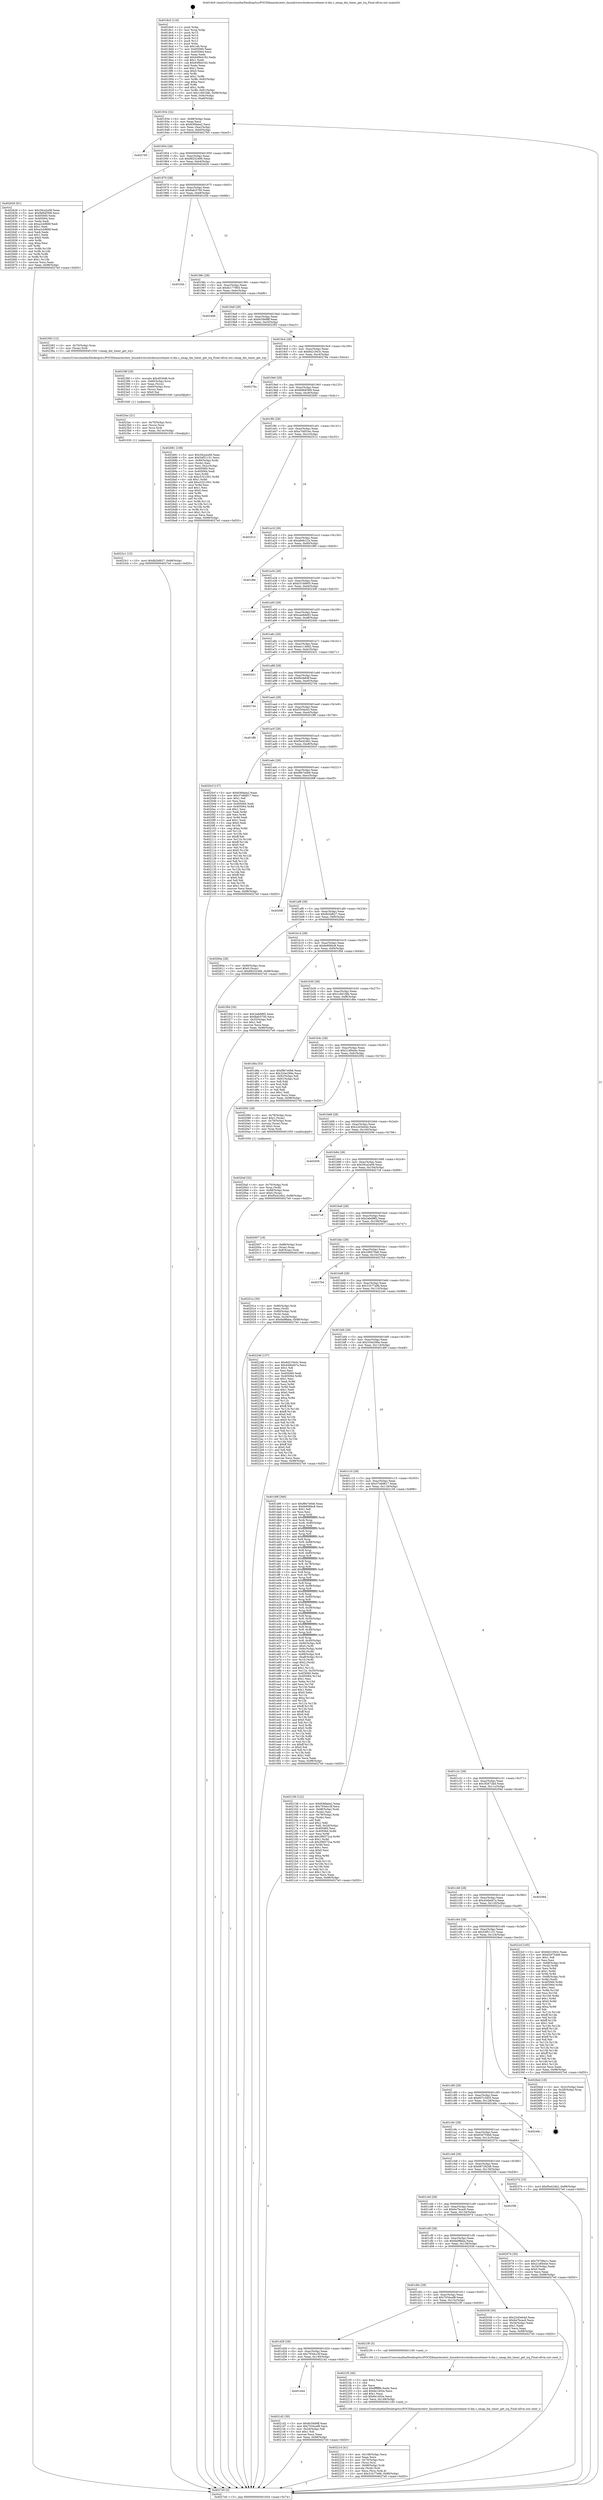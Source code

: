 digraph "0x4018c0" {
  label = "0x4018c0 (/mnt/c/Users/mathe/Desktop/tcc/POCII/binaries/extr_linuxdriversclocksourcetimer-ti-dm.c_omap_dm_timer_get_irq_Final-ollvm.out::main(0))"
  labelloc = "t"
  node[shape=record]

  Entry [label="",width=0.3,height=0.3,shape=circle,fillcolor=black,style=filled]
  "0x401934" [label="{
     0x401934 [32]\l
     | [instrs]\l
     &nbsp;&nbsp;0x401934 \<+6\>: mov -0x98(%rbp),%eax\l
     &nbsp;&nbsp;0x40193a \<+2\>: mov %eax,%ecx\l
     &nbsp;&nbsp;0x40193c \<+6\>: sub $0x836faba2,%ecx\l
     &nbsp;&nbsp;0x401942 \<+6\>: mov %eax,-0xac(%rbp)\l
     &nbsp;&nbsp;0x401948 \<+6\>: mov %ecx,-0xb0(%rbp)\l
     &nbsp;&nbsp;0x40194e \<+6\>: je 0000000000402765 \<main+0xea5\>\l
  }"]
  "0x402765" [label="{
     0x402765\l
  }", style=dashed]
  "0x401954" [label="{
     0x401954 [28]\l
     | [instrs]\l
     &nbsp;&nbsp;0x401954 \<+5\>: jmp 0000000000401959 \<main+0x99\>\l
     &nbsp;&nbsp;0x401959 \<+6\>: mov -0xac(%rbp),%eax\l
     &nbsp;&nbsp;0x40195f \<+5\>: sub $0x88252499,%eax\l
     &nbsp;&nbsp;0x401964 \<+6\>: mov %eax,-0xb4(%rbp)\l
     &nbsp;&nbsp;0x40196a \<+6\>: je 0000000000402626 \<main+0xd66\>\l
  }"]
  Exit [label="",width=0.3,height=0.3,shape=circle,fillcolor=black,style=filled,peripheries=2]
  "0x402626" [label="{
     0x402626 [91]\l
     | [instrs]\l
     &nbsp;&nbsp;0x402626 \<+5\>: mov $0x29ca2a08,%eax\l
     &nbsp;&nbsp;0x40262b \<+5\>: mov $0x8d84f368,%ecx\l
     &nbsp;&nbsp;0x402630 \<+7\>: mov 0x405060,%edx\l
     &nbsp;&nbsp;0x402637 \<+7\>: mov 0x405064,%esi\l
     &nbsp;&nbsp;0x40263e \<+2\>: mov %edx,%edi\l
     &nbsp;&nbsp;0x402640 \<+6\>: sub $0xa2cb866f,%edi\l
     &nbsp;&nbsp;0x402646 \<+3\>: sub $0x1,%edi\l
     &nbsp;&nbsp;0x402649 \<+6\>: add $0xa2cb866f,%edi\l
     &nbsp;&nbsp;0x40264f \<+3\>: imul %edi,%edx\l
     &nbsp;&nbsp;0x402652 \<+3\>: and $0x1,%edx\l
     &nbsp;&nbsp;0x402655 \<+3\>: cmp $0x0,%edx\l
     &nbsp;&nbsp;0x402658 \<+4\>: sete %r8b\l
     &nbsp;&nbsp;0x40265c \<+3\>: cmp $0xa,%esi\l
     &nbsp;&nbsp;0x40265f \<+4\>: setl %r9b\l
     &nbsp;&nbsp;0x402663 \<+3\>: mov %r8b,%r10b\l
     &nbsp;&nbsp;0x402666 \<+3\>: and %r9b,%r10b\l
     &nbsp;&nbsp;0x402669 \<+3\>: xor %r9b,%r8b\l
     &nbsp;&nbsp;0x40266c \<+3\>: or %r8b,%r10b\l
     &nbsp;&nbsp;0x40266f \<+4\>: test $0x1,%r10b\l
     &nbsp;&nbsp;0x402673 \<+3\>: cmovne %ecx,%eax\l
     &nbsp;&nbsp;0x402676 \<+6\>: mov %eax,-0x98(%rbp)\l
     &nbsp;&nbsp;0x40267c \<+5\>: jmp 00000000004027e0 \<main+0xf20\>\l
  }"]
  "0x401970" [label="{
     0x401970 [28]\l
     | [instrs]\l
     &nbsp;&nbsp;0x401970 \<+5\>: jmp 0000000000401975 \<main+0xb5\>\l
     &nbsp;&nbsp;0x401975 \<+6\>: mov -0xac(%rbp),%eax\l
     &nbsp;&nbsp;0x40197b \<+5\>: sub $0x8afc5700,%eax\l
     &nbsp;&nbsp;0x401980 \<+6\>: mov %eax,-0xb8(%rbp)\l
     &nbsp;&nbsp;0x401986 \<+6\>: je 0000000000401f2b \<main+0x66b\>\l
  }"]
  "0x4023c1" [label="{
     0x4023c1 [15]\l
     | [instrs]\l
     &nbsp;&nbsp;0x4023c1 \<+10\>: movl $0xfb2bf627,-0x98(%rbp)\l
     &nbsp;&nbsp;0x4023cb \<+5\>: jmp 00000000004027e0 \<main+0xf20\>\l
  }"]
  "0x401f2b" [label="{
     0x401f2b\l
  }", style=dashed]
  "0x40198c" [label="{
     0x40198c [28]\l
     | [instrs]\l
     &nbsp;&nbsp;0x40198c \<+5\>: jmp 0000000000401991 \<main+0xd1\>\l
     &nbsp;&nbsp;0x401991 \<+6\>: mov -0xac(%rbp),%eax\l
     &nbsp;&nbsp;0x401997 \<+5\>: sub $0x8c177865,%eax\l
     &nbsp;&nbsp;0x40199c \<+6\>: mov %eax,-0xbc(%rbp)\l
     &nbsp;&nbsp;0x4019a2 \<+6\>: je 00000000004024b6 \<main+0xbf6\>\l
  }"]
  "0x4023ac" [label="{
     0x4023ac [21]\l
     | [instrs]\l
     &nbsp;&nbsp;0x4023ac \<+4\>: mov -0x70(%rbp),%rcx\l
     &nbsp;&nbsp;0x4023b0 \<+3\>: mov (%rcx),%rcx\l
     &nbsp;&nbsp;0x4023b3 \<+3\>: mov %rcx,%rdi\l
     &nbsp;&nbsp;0x4023b6 \<+6\>: mov %eax,-0x14c(%rbp)\l
     &nbsp;&nbsp;0x4023bc \<+5\>: call 0000000000401030 \<free@plt\>\l
     | [calls]\l
     &nbsp;&nbsp;0x401030 \{1\} (unknown)\l
  }"]
  "0x4024b6" [label="{
     0x4024b6\l
  }", style=dashed]
  "0x4019a8" [label="{
     0x4019a8 [28]\l
     | [instrs]\l
     &nbsp;&nbsp;0x4019a8 \<+5\>: jmp 00000000004019ad \<main+0xed\>\l
     &nbsp;&nbsp;0x4019ad \<+6\>: mov -0xac(%rbp),%eax\l
     &nbsp;&nbsp;0x4019b3 \<+5\>: sub $0x8c59d9ff,%eax\l
     &nbsp;&nbsp;0x4019b8 \<+6\>: mov %eax,-0xc0(%rbp)\l
     &nbsp;&nbsp;0x4019be \<+6\>: je 0000000000402383 \<main+0xac3\>\l
  }"]
  "0x40238f" [label="{
     0x40238f [29]\l
     | [instrs]\l
     &nbsp;&nbsp;0x40238f \<+10\>: movabs $0x4030d6,%rdi\l
     &nbsp;&nbsp;0x402399 \<+4\>: mov -0x60(%rbp),%rcx\l
     &nbsp;&nbsp;0x40239d \<+2\>: mov %eax,(%rcx)\l
     &nbsp;&nbsp;0x40239f \<+4\>: mov -0x60(%rbp),%rcx\l
     &nbsp;&nbsp;0x4023a3 \<+2\>: mov (%rcx),%esi\l
     &nbsp;&nbsp;0x4023a5 \<+2\>: mov $0x0,%al\l
     &nbsp;&nbsp;0x4023a7 \<+5\>: call 0000000000401040 \<printf@plt\>\l
     | [calls]\l
     &nbsp;&nbsp;0x401040 \{1\} (unknown)\l
  }"]
  "0x402383" [label="{
     0x402383 [12]\l
     | [instrs]\l
     &nbsp;&nbsp;0x402383 \<+4\>: mov -0x70(%rbp),%rax\l
     &nbsp;&nbsp;0x402387 \<+3\>: mov (%rax),%rdi\l
     &nbsp;&nbsp;0x40238a \<+5\>: call 0000000000401550 \<omap_dm_timer_get_irq\>\l
     | [calls]\l
     &nbsp;&nbsp;0x401550 \{1\} (/mnt/c/Users/mathe/Desktop/tcc/POCII/binaries/extr_linuxdriversclocksourcetimer-ti-dm.c_omap_dm_timer_get_irq_Final-ollvm.out::omap_dm_timer_get_irq)\l
  }"]
  "0x4019c4" [label="{
     0x4019c4 [28]\l
     | [instrs]\l
     &nbsp;&nbsp;0x4019c4 \<+5\>: jmp 00000000004019c9 \<main+0x109\>\l
     &nbsp;&nbsp;0x4019c9 \<+6\>: mov -0xac(%rbp),%eax\l
     &nbsp;&nbsp;0x4019cf \<+5\>: sub $0x8d21943c,%eax\l
     &nbsp;&nbsp;0x4019d4 \<+6\>: mov %eax,-0xc4(%rbp)\l
     &nbsp;&nbsp;0x4019da \<+6\>: je 000000000040278a \<main+0xeca\>\l
  }"]
  "0x40221d" [label="{
     0x40221d [41]\l
     | [instrs]\l
     &nbsp;&nbsp;0x40221d \<+6\>: mov -0x148(%rbp),%ecx\l
     &nbsp;&nbsp;0x402223 \<+3\>: imul %eax,%ecx\l
     &nbsp;&nbsp;0x402226 \<+4\>: mov -0x70(%rbp),%rsi\l
     &nbsp;&nbsp;0x40222a \<+3\>: mov (%rsi),%rsi\l
     &nbsp;&nbsp;0x40222d \<+4\>: mov -0x68(%rbp),%rdi\l
     &nbsp;&nbsp;0x402231 \<+3\>: movslq (%rdi),%rdi\l
     &nbsp;&nbsp;0x402234 \<+3\>: mov %ecx,(%rsi,%rdi,4)\l
     &nbsp;&nbsp;0x402237 \<+10\>: movl $0x31b77a9b,-0x98(%rbp)\l
     &nbsp;&nbsp;0x402241 \<+5\>: jmp 00000000004027e0 \<main+0xf20\>\l
  }"]
  "0x40278a" [label="{
     0x40278a\l
  }", style=dashed]
  "0x4019e0" [label="{
     0x4019e0 [28]\l
     | [instrs]\l
     &nbsp;&nbsp;0x4019e0 \<+5\>: jmp 00000000004019e5 \<main+0x125\>\l
     &nbsp;&nbsp;0x4019e5 \<+6\>: mov -0xac(%rbp),%eax\l
     &nbsp;&nbsp;0x4019eb \<+5\>: sub $0x8d84f368,%eax\l
     &nbsp;&nbsp;0x4019f0 \<+6\>: mov %eax,-0xc8(%rbp)\l
     &nbsp;&nbsp;0x4019f6 \<+6\>: je 0000000000402681 \<main+0xdc1\>\l
  }"]
  "0x4021f5" [label="{
     0x4021f5 [40]\l
     | [instrs]\l
     &nbsp;&nbsp;0x4021f5 \<+5\>: mov $0x2,%ecx\l
     &nbsp;&nbsp;0x4021fa \<+1\>: cltd\l
     &nbsp;&nbsp;0x4021fb \<+2\>: idiv %ecx\l
     &nbsp;&nbsp;0x4021fd \<+6\>: imul $0xfffffffe,%edx,%ecx\l
     &nbsp;&nbsp;0x402203 \<+6\>: add $0x6e1402e,%ecx\l
     &nbsp;&nbsp;0x402209 \<+3\>: add $0x1,%ecx\l
     &nbsp;&nbsp;0x40220c \<+6\>: sub $0x6e1402e,%ecx\l
     &nbsp;&nbsp;0x402212 \<+6\>: mov %ecx,-0x148(%rbp)\l
     &nbsp;&nbsp;0x402218 \<+5\>: call 0000000000401160 \<next_i\>\l
     | [calls]\l
     &nbsp;&nbsp;0x401160 \{1\} (/mnt/c/Users/mathe/Desktop/tcc/POCII/binaries/extr_linuxdriversclocksourcetimer-ti-dm.c_omap_dm_timer_get_irq_Final-ollvm.out::next_i)\l
  }"]
  "0x402681" [label="{
     0x402681 [108]\l
     | [instrs]\l
     &nbsp;&nbsp;0x402681 \<+5\>: mov $0x29ca2a08,%eax\l
     &nbsp;&nbsp;0x402686 \<+5\>: mov $0x54f51151,%ecx\l
     &nbsp;&nbsp;0x40268b \<+7\>: mov -0x90(%rbp),%rdx\l
     &nbsp;&nbsp;0x402692 \<+2\>: mov (%rdx),%esi\l
     &nbsp;&nbsp;0x402694 \<+3\>: mov %esi,-0x2c(%rbp)\l
     &nbsp;&nbsp;0x402697 \<+7\>: mov 0x405060,%esi\l
     &nbsp;&nbsp;0x40269e \<+7\>: mov 0x405064,%edi\l
     &nbsp;&nbsp;0x4026a5 \<+3\>: mov %esi,%r8d\l
     &nbsp;&nbsp;0x4026a8 \<+7\>: sub $0xc5321001,%r8d\l
     &nbsp;&nbsp;0x4026af \<+4\>: sub $0x1,%r8d\l
     &nbsp;&nbsp;0x4026b3 \<+7\>: add $0xc5321001,%r8d\l
     &nbsp;&nbsp;0x4026ba \<+4\>: imul %r8d,%esi\l
     &nbsp;&nbsp;0x4026be \<+3\>: and $0x1,%esi\l
     &nbsp;&nbsp;0x4026c1 \<+3\>: cmp $0x0,%esi\l
     &nbsp;&nbsp;0x4026c4 \<+4\>: sete %r9b\l
     &nbsp;&nbsp;0x4026c8 \<+3\>: cmp $0xa,%edi\l
     &nbsp;&nbsp;0x4026cb \<+4\>: setl %r10b\l
     &nbsp;&nbsp;0x4026cf \<+3\>: mov %r9b,%r11b\l
     &nbsp;&nbsp;0x4026d2 \<+3\>: and %r10b,%r11b\l
     &nbsp;&nbsp;0x4026d5 \<+3\>: xor %r10b,%r9b\l
     &nbsp;&nbsp;0x4026d8 \<+3\>: or %r9b,%r11b\l
     &nbsp;&nbsp;0x4026db \<+4\>: test $0x1,%r11b\l
     &nbsp;&nbsp;0x4026df \<+3\>: cmovne %ecx,%eax\l
     &nbsp;&nbsp;0x4026e2 \<+6\>: mov %eax,-0x98(%rbp)\l
     &nbsp;&nbsp;0x4026e8 \<+5\>: jmp 00000000004027e0 \<main+0xf20\>\l
  }"]
  "0x4019fc" [label="{
     0x4019fc [28]\l
     | [instrs]\l
     &nbsp;&nbsp;0x4019fc \<+5\>: jmp 0000000000401a01 \<main+0x141\>\l
     &nbsp;&nbsp;0x401a01 \<+6\>: mov -0xac(%rbp),%eax\l
     &nbsp;&nbsp;0x401a07 \<+5\>: sub $0xa7dd52ec,%eax\l
     &nbsp;&nbsp;0x401a0c \<+6\>: mov %eax,-0xcc(%rbp)\l
     &nbsp;&nbsp;0x401a12 \<+6\>: je 0000000000402512 \<main+0xc52\>\l
  }"]
  "0x401d44" [label="{
     0x401d44\l
  }", style=dashed]
  "0x402512" [label="{
     0x402512\l
  }", style=dashed]
  "0x401a18" [label="{
     0x401a18 [28]\l
     | [instrs]\l
     &nbsp;&nbsp;0x401a18 \<+5\>: jmp 0000000000401a1d \<main+0x15d\>\l
     &nbsp;&nbsp;0x401a1d \<+6\>: mov -0xac(%rbp),%eax\l
     &nbsp;&nbsp;0x401a23 \<+5\>: sub $0xafe9c21b,%eax\l
     &nbsp;&nbsp;0x401a28 \<+6\>: mov %eax,-0xd0(%rbp)\l
     &nbsp;&nbsp;0x401a2e \<+6\>: je 0000000000401f86 \<main+0x6c6\>\l
  }"]
  "0x4021d2" [label="{
     0x4021d2 [30]\l
     | [instrs]\l
     &nbsp;&nbsp;0x4021d2 \<+5\>: mov $0x8c59d9ff,%eax\l
     &nbsp;&nbsp;0x4021d7 \<+5\>: mov $0x7034cef8,%ecx\l
     &nbsp;&nbsp;0x4021dc \<+3\>: mov -0x2d(%rbp),%dl\l
     &nbsp;&nbsp;0x4021df \<+3\>: test $0x1,%dl\l
     &nbsp;&nbsp;0x4021e2 \<+3\>: cmovne %ecx,%eax\l
     &nbsp;&nbsp;0x4021e5 \<+6\>: mov %eax,-0x98(%rbp)\l
     &nbsp;&nbsp;0x4021eb \<+5\>: jmp 00000000004027e0 \<main+0xf20\>\l
  }"]
  "0x401f86" [label="{
     0x401f86\l
  }", style=dashed]
  "0x401a34" [label="{
     0x401a34 [28]\l
     | [instrs]\l
     &nbsp;&nbsp;0x401a34 \<+5\>: jmp 0000000000401a39 \<main+0x179\>\l
     &nbsp;&nbsp;0x401a39 \<+6\>: mov -0xac(%rbp),%eax\l
     &nbsp;&nbsp;0x401a3f \<+5\>: sub $0xb310d605,%eax\l
     &nbsp;&nbsp;0x401a44 \<+6\>: mov %eax,-0xd4(%rbp)\l
     &nbsp;&nbsp;0x401a4a \<+6\>: je 00000000004023d0 \<main+0xb10\>\l
  }"]
  "0x401d28" [label="{
     0x401d28 [28]\l
     | [instrs]\l
     &nbsp;&nbsp;0x401d28 \<+5\>: jmp 0000000000401d2d \<main+0x46d\>\l
     &nbsp;&nbsp;0x401d2d \<+6\>: mov -0xac(%rbp),%eax\l
     &nbsp;&nbsp;0x401d33 \<+5\>: sub $0x793dcc3f,%eax\l
     &nbsp;&nbsp;0x401d38 \<+6\>: mov %eax,-0x140(%rbp)\l
     &nbsp;&nbsp;0x401d3e \<+6\>: je 00000000004021d2 \<main+0x912\>\l
  }"]
  "0x4023d0" [label="{
     0x4023d0\l
  }", style=dashed]
  "0x401a50" [label="{
     0x401a50 [28]\l
     | [instrs]\l
     &nbsp;&nbsp;0x401a50 \<+5\>: jmp 0000000000401a55 \<main+0x195\>\l
     &nbsp;&nbsp;0x401a55 \<+6\>: mov -0xac(%rbp),%eax\l
     &nbsp;&nbsp;0x401a5b \<+5\>: sub $0xcee6de83,%eax\l
     &nbsp;&nbsp;0x401a60 \<+6\>: mov %eax,-0xd8(%rbp)\l
     &nbsp;&nbsp;0x401a66 \<+6\>: je 000000000040240d \<main+0xb4d\>\l
  }"]
  "0x4021f0" [label="{
     0x4021f0 [5]\l
     | [instrs]\l
     &nbsp;&nbsp;0x4021f0 \<+5\>: call 0000000000401160 \<next_i\>\l
     | [calls]\l
     &nbsp;&nbsp;0x401160 \{1\} (/mnt/c/Users/mathe/Desktop/tcc/POCII/binaries/extr_linuxdriversclocksourcetimer-ti-dm.c_omap_dm_timer_get_irq_Final-ollvm.out::next_i)\l
  }"]
  "0x40240d" [label="{
     0x40240d\l
  }", style=dashed]
  "0x401a6c" [label="{
     0x401a6c [28]\l
     | [instrs]\l
     &nbsp;&nbsp;0x401a6c \<+5\>: jmp 0000000000401a71 \<main+0x1b1\>\l
     &nbsp;&nbsp;0x401a71 \<+6\>: mov -0xac(%rbp),%eax\l
     &nbsp;&nbsp;0x401a77 \<+5\>: sub $0xee1149d2,%eax\l
     &nbsp;&nbsp;0x401a7c \<+6\>: mov %eax,-0xdc(%rbp)\l
     &nbsp;&nbsp;0x401a82 \<+6\>: je 0000000000402431 \<main+0xb71\>\l
  }"]
  "0x4020af" [label="{
     0x4020af [32]\l
     | [instrs]\l
     &nbsp;&nbsp;0x4020af \<+4\>: mov -0x70(%rbp),%rdi\l
     &nbsp;&nbsp;0x4020b3 \<+3\>: mov %rax,(%rdi)\l
     &nbsp;&nbsp;0x4020b6 \<+4\>: mov -0x68(%rbp),%rax\l
     &nbsp;&nbsp;0x4020ba \<+6\>: movl $0x0,(%rax)\l
     &nbsp;&nbsp;0x4020c0 \<+10\>: movl $0xf5e424b2,-0x98(%rbp)\l
     &nbsp;&nbsp;0x4020ca \<+5\>: jmp 00000000004027e0 \<main+0xf20\>\l
  }"]
  "0x402431" [label="{
     0x402431\l
  }", style=dashed]
  "0x401a88" [label="{
     0x401a88 [28]\l
     | [instrs]\l
     &nbsp;&nbsp;0x401a88 \<+5\>: jmp 0000000000401a8d \<main+0x1cd\>\l
     &nbsp;&nbsp;0x401a8d \<+6\>: mov -0xac(%rbp),%eax\l
     &nbsp;&nbsp;0x401a93 \<+5\>: sub $0xf0cfe6df,%eax\l
     &nbsp;&nbsp;0x401a98 \<+6\>: mov %eax,-0xe0(%rbp)\l
     &nbsp;&nbsp;0x401a9e \<+6\>: je 0000000000402744 \<main+0xe84\>\l
  }"]
  "0x401d0c" [label="{
     0x401d0c [28]\l
     | [instrs]\l
     &nbsp;&nbsp;0x401d0c \<+5\>: jmp 0000000000401d11 \<main+0x451\>\l
     &nbsp;&nbsp;0x401d11 \<+6\>: mov -0xac(%rbp),%eax\l
     &nbsp;&nbsp;0x401d17 \<+5\>: sub $0x7034cef8,%eax\l
     &nbsp;&nbsp;0x401d1c \<+6\>: mov %eax,-0x13c(%rbp)\l
     &nbsp;&nbsp;0x401d22 \<+6\>: je 00000000004021f0 \<main+0x930\>\l
  }"]
  "0x402744" [label="{
     0x402744\l
  }", style=dashed]
  "0x401aa4" [label="{
     0x401aa4 [28]\l
     | [instrs]\l
     &nbsp;&nbsp;0x401aa4 \<+5\>: jmp 0000000000401aa9 \<main+0x1e9\>\l
     &nbsp;&nbsp;0x401aa9 \<+6\>: mov -0xac(%rbp),%eax\l
     &nbsp;&nbsp;0x401aaf \<+5\>: sub $0xf350acb3,%eax\l
     &nbsp;&nbsp;0x401ab4 \<+6\>: mov %eax,-0xe4(%rbp)\l
     &nbsp;&nbsp;0x401aba \<+6\>: je 0000000000401ff8 \<main+0x738\>\l
  }"]
  "0x402038" [label="{
     0x402038 [30]\l
     | [instrs]\l
     &nbsp;&nbsp;0x402038 \<+5\>: mov $0x22d3eb4d,%eax\l
     &nbsp;&nbsp;0x40203d \<+5\>: mov $0x6a7bcac6,%ecx\l
     &nbsp;&nbsp;0x402042 \<+3\>: mov -0x34(%rbp),%edx\l
     &nbsp;&nbsp;0x402045 \<+3\>: cmp $0x1,%edx\l
     &nbsp;&nbsp;0x402048 \<+3\>: cmovl %ecx,%eax\l
     &nbsp;&nbsp;0x40204b \<+6\>: mov %eax,-0x98(%rbp)\l
     &nbsp;&nbsp;0x402051 \<+5\>: jmp 00000000004027e0 \<main+0xf20\>\l
  }"]
  "0x401ff8" [label="{
     0x401ff8\l
  }", style=dashed]
  "0x401ac0" [label="{
     0x401ac0 [28]\l
     | [instrs]\l
     &nbsp;&nbsp;0x401ac0 \<+5\>: jmp 0000000000401ac5 \<main+0x205\>\l
     &nbsp;&nbsp;0x401ac5 \<+6\>: mov -0xac(%rbp),%eax\l
     &nbsp;&nbsp;0x401acb \<+5\>: sub $0xf5e424b2,%eax\l
     &nbsp;&nbsp;0x401ad0 \<+6\>: mov %eax,-0xe8(%rbp)\l
     &nbsp;&nbsp;0x401ad6 \<+6\>: je 00000000004020cf \<main+0x80f\>\l
  }"]
  "0x401cf0" [label="{
     0x401cf0 [28]\l
     | [instrs]\l
     &nbsp;&nbsp;0x401cf0 \<+5\>: jmp 0000000000401cf5 \<main+0x435\>\l
     &nbsp;&nbsp;0x401cf5 \<+6\>: mov -0xac(%rbp),%eax\l
     &nbsp;&nbsp;0x401cfb \<+5\>: sub $0x6a9ffaba,%eax\l
     &nbsp;&nbsp;0x401d00 \<+6\>: mov %eax,-0x138(%rbp)\l
     &nbsp;&nbsp;0x401d06 \<+6\>: je 0000000000402038 \<main+0x778\>\l
  }"]
  "0x4020cf" [label="{
     0x4020cf [137]\l
     | [instrs]\l
     &nbsp;&nbsp;0x4020cf \<+5\>: mov $0x836faba2,%eax\l
     &nbsp;&nbsp;0x4020d4 \<+5\>: mov $0x37e8d817,%ecx\l
     &nbsp;&nbsp;0x4020d9 \<+2\>: mov $0x1,%dl\l
     &nbsp;&nbsp;0x4020db \<+2\>: xor %esi,%esi\l
     &nbsp;&nbsp;0x4020dd \<+7\>: mov 0x405060,%edi\l
     &nbsp;&nbsp;0x4020e4 \<+8\>: mov 0x405064,%r8d\l
     &nbsp;&nbsp;0x4020ec \<+3\>: sub $0x1,%esi\l
     &nbsp;&nbsp;0x4020ef \<+3\>: mov %edi,%r9d\l
     &nbsp;&nbsp;0x4020f2 \<+3\>: add %esi,%r9d\l
     &nbsp;&nbsp;0x4020f5 \<+4\>: imul %r9d,%edi\l
     &nbsp;&nbsp;0x4020f9 \<+3\>: and $0x1,%edi\l
     &nbsp;&nbsp;0x4020fc \<+3\>: cmp $0x0,%edi\l
     &nbsp;&nbsp;0x4020ff \<+4\>: sete %r10b\l
     &nbsp;&nbsp;0x402103 \<+4\>: cmp $0xa,%r8d\l
     &nbsp;&nbsp;0x402107 \<+4\>: setl %r11b\l
     &nbsp;&nbsp;0x40210b \<+3\>: mov %r10b,%bl\l
     &nbsp;&nbsp;0x40210e \<+3\>: xor $0xff,%bl\l
     &nbsp;&nbsp;0x402111 \<+3\>: mov %r11b,%r14b\l
     &nbsp;&nbsp;0x402114 \<+4\>: xor $0xff,%r14b\l
     &nbsp;&nbsp;0x402118 \<+3\>: xor $0x0,%dl\l
     &nbsp;&nbsp;0x40211b \<+3\>: mov %bl,%r15b\l
     &nbsp;&nbsp;0x40211e \<+4\>: and $0x0,%r15b\l
     &nbsp;&nbsp;0x402122 \<+3\>: and %dl,%r10b\l
     &nbsp;&nbsp;0x402125 \<+3\>: mov %r14b,%r12b\l
     &nbsp;&nbsp;0x402128 \<+4\>: and $0x0,%r12b\l
     &nbsp;&nbsp;0x40212c \<+3\>: and %dl,%r11b\l
     &nbsp;&nbsp;0x40212f \<+3\>: or %r10b,%r15b\l
     &nbsp;&nbsp;0x402132 \<+3\>: or %r11b,%r12b\l
     &nbsp;&nbsp;0x402135 \<+3\>: xor %r12b,%r15b\l
     &nbsp;&nbsp;0x402138 \<+3\>: or %r14b,%bl\l
     &nbsp;&nbsp;0x40213b \<+3\>: xor $0xff,%bl\l
     &nbsp;&nbsp;0x40213e \<+3\>: or $0x0,%dl\l
     &nbsp;&nbsp;0x402141 \<+2\>: and %dl,%bl\l
     &nbsp;&nbsp;0x402143 \<+3\>: or %bl,%r15b\l
     &nbsp;&nbsp;0x402146 \<+4\>: test $0x1,%r15b\l
     &nbsp;&nbsp;0x40214a \<+3\>: cmovne %ecx,%eax\l
     &nbsp;&nbsp;0x40214d \<+6\>: mov %eax,-0x98(%rbp)\l
     &nbsp;&nbsp;0x402153 \<+5\>: jmp 00000000004027e0 \<main+0xf20\>\l
  }"]
  "0x401adc" [label="{
     0x401adc [28]\l
     | [instrs]\l
     &nbsp;&nbsp;0x401adc \<+5\>: jmp 0000000000401ae1 \<main+0x221\>\l
     &nbsp;&nbsp;0x401ae1 \<+6\>: mov -0xac(%rbp),%eax\l
     &nbsp;&nbsp;0x401ae7 \<+5\>: sub $0xf9b7e0b6,%eax\l
     &nbsp;&nbsp;0x401aec \<+6\>: mov %eax,-0xec(%rbp)\l
     &nbsp;&nbsp;0x401af2 \<+6\>: je 00000000004026ff \<main+0xe3f\>\l
  }"]
  "0x402074" [label="{
     0x402074 [30]\l
     | [instrs]\l
     &nbsp;&nbsp;0x402074 \<+5\>: mov $0x79708a1c,%eax\l
     &nbsp;&nbsp;0x402079 \<+5\>: mov $0x21df444e,%ecx\l
     &nbsp;&nbsp;0x40207e \<+3\>: mov -0x34(%rbp),%edx\l
     &nbsp;&nbsp;0x402081 \<+3\>: cmp $0x0,%edx\l
     &nbsp;&nbsp;0x402084 \<+3\>: cmove %ecx,%eax\l
     &nbsp;&nbsp;0x402087 \<+6\>: mov %eax,-0x98(%rbp)\l
     &nbsp;&nbsp;0x40208d \<+5\>: jmp 00000000004027e0 \<main+0xf20\>\l
  }"]
  "0x4026ff" [label="{
     0x4026ff\l
  }", style=dashed]
  "0x401af8" [label="{
     0x401af8 [28]\l
     | [instrs]\l
     &nbsp;&nbsp;0x401af8 \<+5\>: jmp 0000000000401afd \<main+0x23d\>\l
     &nbsp;&nbsp;0x401afd \<+6\>: mov -0xac(%rbp),%eax\l
     &nbsp;&nbsp;0x401b03 \<+5\>: sub $0xfb2bf627,%eax\l
     &nbsp;&nbsp;0x401b08 \<+6\>: mov %eax,-0xf0(%rbp)\l
     &nbsp;&nbsp;0x401b0e \<+6\>: je 000000000040260a \<main+0xd4a\>\l
  }"]
  "0x401cd4" [label="{
     0x401cd4 [28]\l
     | [instrs]\l
     &nbsp;&nbsp;0x401cd4 \<+5\>: jmp 0000000000401cd9 \<main+0x419\>\l
     &nbsp;&nbsp;0x401cd9 \<+6\>: mov -0xac(%rbp),%eax\l
     &nbsp;&nbsp;0x401cdf \<+5\>: sub $0x6a7bcac6,%eax\l
     &nbsp;&nbsp;0x401ce4 \<+6\>: mov %eax,-0x134(%rbp)\l
     &nbsp;&nbsp;0x401cea \<+6\>: je 0000000000402074 \<main+0x7b4\>\l
  }"]
  "0x40260a" [label="{
     0x40260a [28]\l
     | [instrs]\l
     &nbsp;&nbsp;0x40260a \<+7\>: mov -0x90(%rbp),%rax\l
     &nbsp;&nbsp;0x402611 \<+6\>: movl $0x0,(%rax)\l
     &nbsp;&nbsp;0x402617 \<+10\>: movl $0x88252499,-0x98(%rbp)\l
     &nbsp;&nbsp;0x402621 \<+5\>: jmp 00000000004027e0 \<main+0xf20\>\l
  }"]
  "0x401b14" [label="{
     0x401b14 [28]\l
     | [instrs]\l
     &nbsp;&nbsp;0x401b14 \<+5\>: jmp 0000000000401b19 \<main+0x259\>\l
     &nbsp;&nbsp;0x401b19 \<+6\>: mov -0xac(%rbp),%eax\l
     &nbsp;&nbsp;0x401b1f \<+5\>: sub $0xfe906bc8,%eax\l
     &nbsp;&nbsp;0x401b24 \<+6\>: mov %eax,-0xf4(%rbp)\l
     &nbsp;&nbsp;0x401b2a \<+6\>: je 0000000000401f0d \<main+0x64d\>\l
  }"]
  "0x4025fb" [label="{
     0x4025fb\l
  }", style=dashed]
  "0x401f0d" [label="{
     0x401f0d [30]\l
     | [instrs]\l
     &nbsp;&nbsp;0x401f0d \<+5\>: mov $0x2afe98f2,%eax\l
     &nbsp;&nbsp;0x401f12 \<+5\>: mov $0x8afc5700,%ecx\l
     &nbsp;&nbsp;0x401f17 \<+3\>: mov -0x35(%rbp),%dl\l
     &nbsp;&nbsp;0x401f1a \<+3\>: test $0x1,%dl\l
     &nbsp;&nbsp;0x401f1d \<+3\>: cmovne %ecx,%eax\l
     &nbsp;&nbsp;0x401f20 \<+6\>: mov %eax,-0x98(%rbp)\l
     &nbsp;&nbsp;0x401f26 \<+5\>: jmp 00000000004027e0 \<main+0xf20\>\l
  }"]
  "0x401b30" [label="{
     0x401b30 [28]\l
     | [instrs]\l
     &nbsp;&nbsp;0x401b30 \<+5\>: jmp 0000000000401b35 \<main+0x275\>\l
     &nbsp;&nbsp;0x401b35 \<+6\>: mov -0xac(%rbp),%eax\l
     &nbsp;&nbsp;0x401b3b \<+5\>: sub $0x1c601fdb,%eax\l
     &nbsp;&nbsp;0x401b40 \<+6\>: mov %eax,-0xf8(%rbp)\l
     &nbsp;&nbsp;0x401b46 \<+6\>: je 0000000000401d6a \<main+0x4aa\>\l
  }"]
  "0x401cb8" [label="{
     0x401cb8 [28]\l
     | [instrs]\l
     &nbsp;&nbsp;0x401cb8 \<+5\>: jmp 0000000000401cbd \<main+0x3fd\>\l
     &nbsp;&nbsp;0x401cbd \<+6\>: mov -0xac(%rbp),%eax\l
     &nbsp;&nbsp;0x401cc3 \<+5\>: sub $0x68729248,%eax\l
     &nbsp;&nbsp;0x401cc8 \<+6\>: mov %eax,-0x130(%rbp)\l
     &nbsp;&nbsp;0x401cce \<+6\>: je 00000000004025fb \<main+0xd3b\>\l
  }"]
  "0x401d6a" [label="{
     0x401d6a [53]\l
     | [instrs]\l
     &nbsp;&nbsp;0x401d6a \<+5\>: mov $0xf9b7e0b6,%eax\l
     &nbsp;&nbsp;0x401d6f \<+5\>: mov $0x334e299a,%ecx\l
     &nbsp;&nbsp;0x401d74 \<+6\>: mov -0x92(%rbp),%dl\l
     &nbsp;&nbsp;0x401d7a \<+7\>: mov -0x91(%rbp),%sil\l
     &nbsp;&nbsp;0x401d81 \<+3\>: mov %dl,%dil\l
     &nbsp;&nbsp;0x401d84 \<+3\>: and %sil,%dil\l
     &nbsp;&nbsp;0x401d87 \<+3\>: xor %sil,%dl\l
     &nbsp;&nbsp;0x401d8a \<+3\>: or %dl,%dil\l
     &nbsp;&nbsp;0x401d8d \<+4\>: test $0x1,%dil\l
     &nbsp;&nbsp;0x401d91 \<+3\>: cmovne %ecx,%eax\l
     &nbsp;&nbsp;0x401d94 \<+6\>: mov %eax,-0x98(%rbp)\l
     &nbsp;&nbsp;0x401d9a \<+5\>: jmp 00000000004027e0 \<main+0xf20\>\l
  }"]
  "0x401b4c" [label="{
     0x401b4c [28]\l
     | [instrs]\l
     &nbsp;&nbsp;0x401b4c \<+5\>: jmp 0000000000401b51 \<main+0x291\>\l
     &nbsp;&nbsp;0x401b51 \<+6\>: mov -0xac(%rbp),%eax\l
     &nbsp;&nbsp;0x401b57 \<+5\>: sub $0x21df444e,%eax\l
     &nbsp;&nbsp;0x401b5c \<+6\>: mov %eax,-0xfc(%rbp)\l
     &nbsp;&nbsp;0x401b62 \<+6\>: je 0000000000402092 \<main+0x7d2\>\l
  }"]
  "0x4027e0" [label="{
     0x4027e0 [5]\l
     | [instrs]\l
     &nbsp;&nbsp;0x4027e0 \<+5\>: jmp 0000000000401934 \<main+0x74\>\l
  }"]
  "0x4018c0" [label="{
     0x4018c0 [116]\l
     | [instrs]\l
     &nbsp;&nbsp;0x4018c0 \<+1\>: push %rbp\l
     &nbsp;&nbsp;0x4018c1 \<+3\>: mov %rsp,%rbp\l
     &nbsp;&nbsp;0x4018c4 \<+2\>: push %r15\l
     &nbsp;&nbsp;0x4018c6 \<+2\>: push %r14\l
     &nbsp;&nbsp;0x4018c8 \<+2\>: push %r13\l
     &nbsp;&nbsp;0x4018ca \<+2\>: push %r12\l
     &nbsp;&nbsp;0x4018cc \<+1\>: push %rbx\l
     &nbsp;&nbsp;0x4018cd \<+7\>: sub $0x148,%rsp\l
     &nbsp;&nbsp;0x4018d4 \<+7\>: mov 0x405060,%eax\l
     &nbsp;&nbsp;0x4018db \<+7\>: mov 0x405064,%ecx\l
     &nbsp;&nbsp;0x4018e2 \<+2\>: mov %eax,%edx\l
     &nbsp;&nbsp;0x4018e4 \<+6\>: add $0x649b4162,%edx\l
     &nbsp;&nbsp;0x4018ea \<+3\>: sub $0x1,%edx\l
     &nbsp;&nbsp;0x4018ed \<+6\>: sub $0x649b4162,%edx\l
     &nbsp;&nbsp;0x4018f3 \<+3\>: imul %edx,%eax\l
     &nbsp;&nbsp;0x4018f6 \<+3\>: and $0x1,%eax\l
     &nbsp;&nbsp;0x4018f9 \<+3\>: cmp $0x0,%eax\l
     &nbsp;&nbsp;0x4018fc \<+4\>: sete %r8b\l
     &nbsp;&nbsp;0x401900 \<+4\>: and $0x1,%r8b\l
     &nbsp;&nbsp;0x401904 \<+7\>: mov %r8b,-0x92(%rbp)\l
     &nbsp;&nbsp;0x40190b \<+3\>: cmp $0xa,%ecx\l
     &nbsp;&nbsp;0x40190e \<+4\>: setl %r8b\l
     &nbsp;&nbsp;0x401912 \<+4\>: and $0x1,%r8b\l
     &nbsp;&nbsp;0x401916 \<+7\>: mov %r8b,-0x91(%rbp)\l
     &nbsp;&nbsp;0x40191d \<+10\>: movl $0x1c601fdb,-0x98(%rbp)\l
     &nbsp;&nbsp;0x401927 \<+6\>: mov %edi,-0x9c(%rbp)\l
     &nbsp;&nbsp;0x40192d \<+7\>: mov %rsi,-0xa8(%rbp)\l
  }"]
  "0x402374" [label="{
     0x402374 [15]\l
     | [instrs]\l
     &nbsp;&nbsp;0x402374 \<+10\>: movl $0xf5e424b2,-0x98(%rbp)\l
     &nbsp;&nbsp;0x40237e \<+5\>: jmp 00000000004027e0 \<main+0xf20\>\l
  }"]
  "0x402092" [label="{
     0x402092 [29]\l
     | [instrs]\l
     &nbsp;&nbsp;0x402092 \<+4\>: mov -0x78(%rbp),%rax\l
     &nbsp;&nbsp;0x402096 \<+6\>: movl $0x1,(%rax)\l
     &nbsp;&nbsp;0x40209c \<+4\>: mov -0x78(%rbp),%rax\l
     &nbsp;&nbsp;0x4020a0 \<+3\>: movslq (%rax),%rax\l
     &nbsp;&nbsp;0x4020a3 \<+4\>: shl $0x2,%rax\l
     &nbsp;&nbsp;0x4020a7 \<+3\>: mov %rax,%rdi\l
     &nbsp;&nbsp;0x4020aa \<+5\>: call 0000000000401050 \<malloc@plt\>\l
     | [calls]\l
     &nbsp;&nbsp;0x401050 \{1\} (unknown)\l
  }"]
  "0x401b68" [label="{
     0x401b68 [28]\l
     | [instrs]\l
     &nbsp;&nbsp;0x401b68 \<+5\>: jmp 0000000000401b6d \<main+0x2ad\>\l
     &nbsp;&nbsp;0x401b6d \<+6\>: mov -0xac(%rbp),%eax\l
     &nbsp;&nbsp;0x401b73 \<+5\>: sub $0x22d3eb4d,%eax\l
     &nbsp;&nbsp;0x401b78 \<+6\>: mov %eax,-0x100(%rbp)\l
     &nbsp;&nbsp;0x401b7e \<+6\>: je 0000000000402056 \<main+0x796\>\l
  }"]
  "0x401c9c" [label="{
     0x401c9c [28]\l
     | [instrs]\l
     &nbsp;&nbsp;0x401c9c \<+5\>: jmp 0000000000401ca1 \<main+0x3e1\>\l
     &nbsp;&nbsp;0x401ca1 \<+6\>: mov -0xac(%rbp),%eax\l
     &nbsp;&nbsp;0x401ca7 \<+5\>: sub $0x63d754b6,%eax\l
     &nbsp;&nbsp;0x401cac \<+6\>: mov %eax,-0x12c(%rbp)\l
     &nbsp;&nbsp;0x401cb2 \<+6\>: je 0000000000402374 \<main+0xab4\>\l
  }"]
  "0x402056" [label="{
     0x402056\l
  }", style=dashed]
  "0x401b84" [label="{
     0x401b84 [28]\l
     | [instrs]\l
     &nbsp;&nbsp;0x401b84 \<+5\>: jmp 0000000000401b89 \<main+0x2c9\>\l
     &nbsp;&nbsp;0x401b89 \<+6\>: mov -0xac(%rbp),%eax\l
     &nbsp;&nbsp;0x401b8f \<+5\>: sub $0x29ca2a08,%eax\l
     &nbsp;&nbsp;0x401b94 \<+6\>: mov %eax,-0x104(%rbp)\l
     &nbsp;&nbsp;0x401b9a \<+6\>: je 00000000004027c8 \<main+0xf08\>\l
  }"]
  "0x40248c" [label="{
     0x40248c\l
  }", style=dashed]
  "0x4027c8" [label="{
     0x4027c8\l
  }", style=dashed]
  "0x401ba0" [label="{
     0x401ba0 [28]\l
     | [instrs]\l
     &nbsp;&nbsp;0x401ba0 \<+5\>: jmp 0000000000401ba5 \<main+0x2e5\>\l
     &nbsp;&nbsp;0x401ba5 \<+6\>: mov -0xac(%rbp),%eax\l
     &nbsp;&nbsp;0x401bab \<+5\>: sub $0x2afe98f2,%eax\l
     &nbsp;&nbsp;0x401bb0 \<+6\>: mov %eax,-0x108(%rbp)\l
     &nbsp;&nbsp;0x401bb6 \<+6\>: je 0000000000402007 \<main+0x747\>\l
  }"]
  "0x401c80" [label="{
     0x401c80 [28]\l
     | [instrs]\l
     &nbsp;&nbsp;0x401c80 \<+5\>: jmp 0000000000401c85 \<main+0x3c5\>\l
     &nbsp;&nbsp;0x401c85 \<+6\>: mov -0xac(%rbp),%eax\l
     &nbsp;&nbsp;0x401c8b \<+5\>: sub $0x607c3d55,%eax\l
     &nbsp;&nbsp;0x401c90 \<+6\>: mov %eax,-0x128(%rbp)\l
     &nbsp;&nbsp;0x401c96 \<+6\>: je 000000000040248c \<main+0xbcc\>\l
  }"]
  "0x402007" [label="{
     0x402007 [19]\l
     | [instrs]\l
     &nbsp;&nbsp;0x402007 \<+7\>: mov -0x88(%rbp),%rax\l
     &nbsp;&nbsp;0x40200e \<+3\>: mov (%rax),%rax\l
     &nbsp;&nbsp;0x402011 \<+4\>: mov 0x8(%rax),%rdi\l
     &nbsp;&nbsp;0x402015 \<+5\>: call 0000000000401060 \<atoi@plt\>\l
     | [calls]\l
     &nbsp;&nbsp;0x401060 \{1\} (unknown)\l
  }"]
  "0x401bbc" [label="{
     0x401bbc [28]\l
     | [instrs]\l
     &nbsp;&nbsp;0x401bbc \<+5\>: jmp 0000000000401bc1 \<main+0x301\>\l
     &nbsp;&nbsp;0x401bc1 \<+6\>: mov -0xac(%rbp),%eax\l
     &nbsp;&nbsp;0x401bc7 \<+5\>: sub $0x2d6070a8,%eax\l
     &nbsp;&nbsp;0x401bcc \<+6\>: mov %eax,-0x10c(%rbp)\l
     &nbsp;&nbsp;0x401bd2 \<+6\>: je 00000000004027b4 \<main+0xef4\>\l
  }"]
  "0x4026ed" [label="{
     0x4026ed [18]\l
     | [instrs]\l
     &nbsp;&nbsp;0x4026ed \<+3\>: mov -0x2c(%rbp),%eax\l
     &nbsp;&nbsp;0x4026f0 \<+4\>: lea -0x28(%rbp),%rsp\l
     &nbsp;&nbsp;0x4026f4 \<+1\>: pop %rbx\l
     &nbsp;&nbsp;0x4026f5 \<+2\>: pop %r12\l
     &nbsp;&nbsp;0x4026f7 \<+2\>: pop %r13\l
     &nbsp;&nbsp;0x4026f9 \<+2\>: pop %r14\l
     &nbsp;&nbsp;0x4026fb \<+2\>: pop %r15\l
     &nbsp;&nbsp;0x4026fd \<+1\>: pop %rbp\l
     &nbsp;&nbsp;0x4026fe \<+1\>: ret\l
  }"]
  "0x4027b4" [label="{
     0x4027b4\l
  }", style=dashed]
  "0x401bd8" [label="{
     0x401bd8 [28]\l
     | [instrs]\l
     &nbsp;&nbsp;0x401bd8 \<+5\>: jmp 0000000000401bdd \<main+0x31d\>\l
     &nbsp;&nbsp;0x401bdd \<+6\>: mov -0xac(%rbp),%eax\l
     &nbsp;&nbsp;0x401be3 \<+5\>: sub $0x31b77a9b,%eax\l
     &nbsp;&nbsp;0x401be8 \<+6\>: mov %eax,-0x110(%rbp)\l
     &nbsp;&nbsp;0x401bee \<+6\>: je 0000000000402246 \<main+0x986\>\l
  }"]
  "0x401c64" [label="{
     0x401c64 [28]\l
     | [instrs]\l
     &nbsp;&nbsp;0x401c64 \<+5\>: jmp 0000000000401c69 \<main+0x3a9\>\l
     &nbsp;&nbsp;0x401c69 \<+6\>: mov -0xac(%rbp),%eax\l
     &nbsp;&nbsp;0x401c6f \<+5\>: sub $0x54f51151,%eax\l
     &nbsp;&nbsp;0x401c74 \<+6\>: mov %eax,-0x124(%rbp)\l
     &nbsp;&nbsp;0x401c7a \<+6\>: je 00000000004026ed \<main+0xe2d\>\l
  }"]
  "0x402246" [label="{
     0x402246 [137]\l
     | [instrs]\l
     &nbsp;&nbsp;0x402246 \<+5\>: mov $0x8d21943c,%eax\l
     &nbsp;&nbsp;0x40224b \<+5\>: mov $0x444bd47a,%ecx\l
     &nbsp;&nbsp;0x402250 \<+2\>: mov $0x1,%dl\l
     &nbsp;&nbsp;0x402252 \<+2\>: xor %esi,%esi\l
     &nbsp;&nbsp;0x402254 \<+7\>: mov 0x405060,%edi\l
     &nbsp;&nbsp;0x40225b \<+8\>: mov 0x405064,%r8d\l
     &nbsp;&nbsp;0x402263 \<+3\>: sub $0x1,%esi\l
     &nbsp;&nbsp;0x402266 \<+3\>: mov %edi,%r9d\l
     &nbsp;&nbsp;0x402269 \<+3\>: add %esi,%r9d\l
     &nbsp;&nbsp;0x40226c \<+4\>: imul %r9d,%edi\l
     &nbsp;&nbsp;0x402270 \<+3\>: and $0x1,%edi\l
     &nbsp;&nbsp;0x402273 \<+3\>: cmp $0x0,%edi\l
     &nbsp;&nbsp;0x402276 \<+4\>: sete %r10b\l
     &nbsp;&nbsp;0x40227a \<+4\>: cmp $0xa,%r8d\l
     &nbsp;&nbsp;0x40227e \<+4\>: setl %r11b\l
     &nbsp;&nbsp;0x402282 \<+3\>: mov %r10b,%bl\l
     &nbsp;&nbsp;0x402285 \<+3\>: xor $0xff,%bl\l
     &nbsp;&nbsp;0x402288 \<+3\>: mov %r11b,%r14b\l
     &nbsp;&nbsp;0x40228b \<+4\>: xor $0xff,%r14b\l
     &nbsp;&nbsp;0x40228f \<+3\>: xor $0x0,%dl\l
     &nbsp;&nbsp;0x402292 \<+3\>: mov %bl,%r15b\l
     &nbsp;&nbsp;0x402295 \<+4\>: and $0x0,%r15b\l
     &nbsp;&nbsp;0x402299 \<+3\>: and %dl,%r10b\l
     &nbsp;&nbsp;0x40229c \<+3\>: mov %r14b,%r12b\l
     &nbsp;&nbsp;0x40229f \<+4\>: and $0x0,%r12b\l
     &nbsp;&nbsp;0x4022a3 \<+3\>: and %dl,%r11b\l
     &nbsp;&nbsp;0x4022a6 \<+3\>: or %r10b,%r15b\l
     &nbsp;&nbsp;0x4022a9 \<+3\>: or %r11b,%r12b\l
     &nbsp;&nbsp;0x4022ac \<+3\>: xor %r12b,%r15b\l
     &nbsp;&nbsp;0x4022af \<+3\>: or %r14b,%bl\l
     &nbsp;&nbsp;0x4022b2 \<+3\>: xor $0xff,%bl\l
     &nbsp;&nbsp;0x4022b5 \<+3\>: or $0x0,%dl\l
     &nbsp;&nbsp;0x4022b8 \<+2\>: and %dl,%bl\l
     &nbsp;&nbsp;0x4022ba \<+3\>: or %bl,%r15b\l
     &nbsp;&nbsp;0x4022bd \<+4\>: test $0x1,%r15b\l
     &nbsp;&nbsp;0x4022c1 \<+3\>: cmovne %ecx,%eax\l
     &nbsp;&nbsp;0x4022c4 \<+6\>: mov %eax,-0x98(%rbp)\l
     &nbsp;&nbsp;0x4022ca \<+5\>: jmp 00000000004027e0 \<main+0xf20\>\l
  }"]
  "0x401bf4" [label="{
     0x401bf4 [28]\l
     | [instrs]\l
     &nbsp;&nbsp;0x401bf4 \<+5\>: jmp 0000000000401bf9 \<main+0x339\>\l
     &nbsp;&nbsp;0x401bf9 \<+6\>: mov -0xac(%rbp),%eax\l
     &nbsp;&nbsp;0x401bff \<+5\>: sub $0x334e299a,%eax\l
     &nbsp;&nbsp;0x401c04 \<+6\>: mov %eax,-0x114(%rbp)\l
     &nbsp;&nbsp;0x401c0a \<+6\>: je 0000000000401d9f \<main+0x4df\>\l
  }"]
  "0x4022cf" [label="{
     0x4022cf [165]\l
     | [instrs]\l
     &nbsp;&nbsp;0x4022cf \<+5\>: mov $0x8d21943c,%eax\l
     &nbsp;&nbsp;0x4022d4 \<+5\>: mov $0x63d754b6,%ecx\l
     &nbsp;&nbsp;0x4022d9 \<+2\>: mov $0x1,%dl\l
     &nbsp;&nbsp;0x4022db \<+2\>: xor %esi,%esi\l
     &nbsp;&nbsp;0x4022dd \<+4\>: mov -0x68(%rbp),%rdi\l
     &nbsp;&nbsp;0x4022e1 \<+3\>: mov (%rdi),%r8d\l
     &nbsp;&nbsp;0x4022e4 \<+3\>: mov %esi,%r9d\l
     &nbsp;&nbsp;0x4022e7 \<+4\>: sub $0x1,%r9d\l
     &nbsp;&nbsp;0x4022eb \<+3\>: sub %r9d,%r8d\l
     &nbsp;&nbsp;0x4022ee \<+4\>: mov -0x68(%rbp),%rdi\l
     &nbsp;&nbsp;0x4022f2 \<+3\>: mov %r8d,(%rdi)\l
     &nbsp;&nbsp;0x4022f5 \<+8\>: mov 0x405060,%r8d\l
     &nbsp;&nbsp;0x4022fd \<+8\>: mov 0x405064,%r9d\l
     &nbsp;&nbsp;0x402305 \<+3\>: sub $0x1,%esi\l
     &nbsp;&nbsp;0x402308 \<+3\>: mov %r8d,%r10d\l
     &nbsp;&nbsp;0x40230b \<+3\>: add %esi,%r10d\l
     &nbsp;&nbsp;0x40230e \<+4\>: imul %r10d,%r8d\l
     &nbsp;&nbsp;0x402312 \<+4\>: and $0x1,%r8d\l
     &nbsp;&nbsp;0x402316 \<+4\>: cmp $0x0,%r8d\l
     &nbsp;&nbsp;0x40231a \<+4\>: sete %r11b\l
     &nbsp;&nbsp;0x40231e \<+4\>: cmp $0xa,%r9d\l
     &nbsp;&nbsp;0x402322 \<+3\>: setl %bl\l
     &nbsp;&nbsp;0x402325 \<+3\>: mov %r11b,%r14b\l
     &nbsp;&nbsp;0x402328 \<+4\>: xor $0xff,%r14b\l
     &nbsp;&nbsp;0x40232c \<+3\>: mov %bl,%r15b\l
     &nbsp;&nbsp;0x40232f \<+4\>: xor $0xff,%r15b\l
     &nbsp;&nbsp;0x402333 \<+3\>: xor $0x1,%dl\l
     &nbsp;&nbsp;0x402336 \<+3\>: mov %r14b,%r12b\l
     &nbsp;&nbsp;0x402339 \<+4\>: and $0xff,%r12b\l
     &nbsp;&nbsp;0x40233d \<+3\>: and %dl,%r11b\l
     &nbsp;&nbsp;0x402340 \<+3\>: mov %r15b,%r13b\l
     &nbsp;&nbsp;0x402343 \<+4\>: and $0xff,%r13b\l
     &nbsp;&nbsp;0x402347 \<+2\>: and %dl,%bl\l
     &nbsp;&nbsp;0x402349 \<+3\>: or %r11b,%r12b\l
     &nbsp;&nbsp;0x40234c \<+3\>: or %bl,%r13b\l
     &nbsp;&nbsp;0x40234f \<+3\>: xor %r13b,%r12b\l
     &nbsp;&nbsp;0x402352 \<+3\>: or %r15b,%r14b\l
     &nbsp;&nbsp;0x402355 \<+4\>: xor $0xff,%r14b\l
     &nbsp;&nbsp;0x402359 \<+3\>: or $0x1,%dl\l
     &nbsp;&nbsp;0x40235c \<+3\>: and %dl,%r14b\l
     &nbsp;&nbsp;0x40235f \<+3\>: or %r14b,%r12b\l
     &nbsp;&nbsp;0x402362 \<+4\>: test $0x1,%r12b\l
     &nbsp;&nbsp;0x402366 \<+3\>: cmovne %ecx,%eax\l
     &nbsp;&nbsp;0x402369 \<+6\>: mov %eax,-0x98(%rbp)\l
     &nbsp;&nbsp;0x40236f \<+5\>: jmp 00000000004027e0 \<main+0xf20\>\l
  }"]
  "0x401d9f" [label="{
     0x401d9f [366]\l
     | [instrs]\l
     &nbsp;&nbsp;0x401d9f \<+5\>: mov $0xf9b7e0b6,%eax\l
     &nbsp;&nbsp;0x401da4 \<+5\>: mov $0xfe906bc8,%ecx\l
     &nbsp;&nbsp;0x401da9 \<+2\>: mov $0x1,%dl\l
     &nbsp;&nbsp;0x401dab \<+2\>: xor %esi,%esi\l
     &nbsp;&nbsp;0x401dad \<+3\>: mov %rsp,%rdi\l
     &nbsp;&nbsp;0x401db0 \<+4\>: add $0xfffffffffffffff0,%rdi\l
     &nbsp;&nbsp;0x401db4 \<+3\>: mov %rdi,%rsp\l
     &nbsp;&nbsp;0x401db7 \<+7\>: mov %rdi,-0x90(%rbp)\l
     &nbsp;&nbsp;0x401dbe \<+3\>: mov %rsp,%rdi\l
     &nbsp;&nbsp;0x401dc1 \<+4\>: add $0xfffffffffffffff0,%rdi\l
     &nbsp;&nbsp;0x401dc5 \<+3\>: mov %rdi,%rsp\l
     &nbsp;&nbsp;0x401dc8 \<+3\>: mov %rsp,%r8\l
     &nbsp;&nbsp;0x401dcb \<+4\>: add $0xfffffffffffffff0,%r8\l
     &nbsp;&nbsp;0x401dcf \<+3\>: mov %r8,%rsp\l
     &nbsp;&nbsp;0x401dd2 \<+7\>: mov %r8,-0x88(%rbp)\l
     &nbsp;&nbsp;0x401dd9 \<+3\>: mov %rsp,%r8\l
     &nbsp;&nbsp;0x401ddc \<+4\>: add $0xfffffffffffffff0,%r8\l
     &nbsp;&nbsp;0x401de0 \<+3\>: mov %r8,%rsp\l
     &nbsp;&nbsp;0x401de3 \<+4\>: mov %r8,-0x80(%rbp)\l
     &nbsp;&nbsp;0x401de7 \<+3\>: mov %rsp,%r8\l
     &nbsp;&nbsp;0x401dea \<+4\>: add $0xfffffffffffffff0,%r8\l
     &nbsp;&nbsp;0x401dee \<+3\>: mov %r8,%rsp\l
     &nbsp;&nbsp;0x401df1 \<+4\>: mov %r8,-0x78(%rbp)\l
     &nbsp;&nbsp;0x401df5 \<+3\>: mov %rsp,%r8\l
     &nbsp;&nbsp;0x401df8 \<+4\>: add $0xfffffffffffffff0,%r8\l
     &nbsp;&nbsp;0x401dfc \<+3\>: mov %r8,%rsp\l
     &nbsp;&nbsp;0x401dff \<+4\>: mov %r8,-0x70(%rbp)\l
     &nbsp;&nbsp;0x401e03 \<+3\>: mov %rsp,%r8\l
     &nbsp;&nbsp;0x401e06 \<+4\>: add $0xfffffffffffffff0,%r8\l
     &nbsp;&nbsp;0x401e0a \<+3\>: mov %r8,%rsp\l
     &nbsp;&nbsp;0x401e0d \<+4\>: mov %r8,-0x68(%rbp)\l
     &nbsp;&nbsp;0x401e11 \<+3\>: mov %rsp,%r8\l
     &nbsp;&nbsp;0x401e14 \<+4\>: add $0xfffffffffffffff0,%r8\l
     &nbsp;&nbsp;0x401e18 \<+3\>: mov %r8,%rsp\l
     &nbsp;&nbsp;0x401e1b \<+4\>: mov %r8,-0x60(%rbp)\l
     &nbsp;&nbsp;0x401e1f \<+3\>: mov %rsp,%r8\l
     &nbsp;&nbsp;0x401e22 \<+4\>: add $0xfffffffffffffff0,%r8\l
     &nbsp;&nbsp;0x401e26 \<+3\>: mov %r8,%rsp\l
     &nbsp;&nbsp;0x401e29 \<+4\>: mov %r8,-0x58(%rbp)\l
     &nbsp;&nbsp;0x401e2d \<+3\>: mov %rsp,%r8\l
     &nbsp;&nbsp;0x401e30 \<+4\>: add $0xfffffffffffffff0,%r8\l
     &nbsp;&nbsp;0x401e34 \<+3\>: mov %r8,%rsp\l
     &nbsp;&nbsp;0x401e37 \<+4\>: mov %r8,-0x50(%rbp)\l
     &nbsp;&nbsp;0x401e3b \<+3\>: mov %rsp,%r8\l
     &nbsp;&nbsp;0x401e3e \<+4\>: add $0xfffffffffffffff0,%r8\l
     &nbsp;&nbsp;0x401e42 \<+3\>: mov %r8,%rsp\l
     &nbsp;&nbsp;0x401e45 \<+4\>: mov %r8,-0x48(%rbp)\l
     &nbsp;&nbsp;0x401e49 \<+3\>: mov %rsp,%r8\l
     &nbsp;&nbsp;0x401e4c \<+4\>: add $0xfffffffffffffff0,%r8\l
     &nbsp;&nbsp;0x401e50 \<+3\>: mov %r8,%rsp\l
     &nbsp;&nbsp;0x401e53 \<+4\>: mov %r8,-0x40(%rbp)\l
     &nbsp;&nbsp;0x401e57 \<+7\>: mov -0x90(%rbp),%r8\l
     &nbsp;&nbsp;0x401e5e \<+7\>: movl $0x0,(%r8)\l
     &nbsp;&nbsp;0x401e65 \<+7\>: mov -0x9c(%rbp),%r9d\l
     &nbsp;&nbsp;0x401e6c \<+3\>: mov %r9d,(%rdi)\l
     &nbsp;&nbsp;0x401e6f \<+7\>: mov -0x88(%rbp),%r8\l
     &nbsp;&nbsp;0x401e76 \<+7\>: mov -0xa8(%rbp),%r10\l
     &nbsp;&nbsp;0x401e7d \<+3\>: mov %r10,(%r8)\l
     &nbsp;&nbsp;0x401e80 \<+3\>: cmpl $0x2,(%rdi)\l
     &nbsp;&nbsp;0x401e83 \<+4\>: setne %r11b\l
     &nbsp;&nbsp;0x401e87 \<+4\>: and $0x1,%r11b\l
     &nbsp;&nbsp;0x401e8b \<+4\>: mov %r11b,-0x35(%rbp)\l
     &nbsp;&nbsp;0x401e8f \<+7\>: mov 0x405060,%ebx\l
     &nbsp;&nbsp;0x401e96 \<+8\>: mov 0x405064,%r14d\l
     &nbsp;&nbsp;0x401e9e \<+3\>: sub $0x1,%esi\l
     &nbsp;&nbsp;0x401ea1 \<+3\>: mov %ebx,%r15d\l
     &nbsp;&nbsp;0x401ea4 \<+3\>: add %esi,%r15d\l
     &nbsp;&nbsp;0x401ea7 \<+4\>: imul %r15d,%ebx\l
     &nbsp;&nbsp;0x401eab \<+3\>: and $0x1,%ebx\l
     &nbsp;&nbsp;0x401eae \<+3\>: cmp $0x0,%ebx\l
     &nbsp;&nbsp;0x401eb1 \<+4\>: sete %r11b\l
     &nbsp;&nbsp;0x401eb5 \<+4\>: cmp $0xa,%r14d\l
     &nbsp;&nbsp;0x401eb9 \<+4\>: setl %r12b\l
     &nbsp;&nbsp;0x401ebd \<+3\>: mov %r11b,%r13b\l
     &nbsp;&nbsp;0x401ec0 \<+4\>: xor $0xff,%r13b\l
     &nbsp;&nbsp;0x401ec4 \<+3\>: mov %r12b,%sil\l
     &nbsp;&nbsp;0x401ec7 \<+4\>: xor $0xff,%sil\l
     &nbsp;&nbsp;0x401ecb \<+3\>: xor $0x0,%dl\l
     &nbsp;&nbsp;0x401ece \<+3\>: mov %r13b,%dil\l
     &nbsp;&nbsp;0x401ed1 \<+4\>: and $0x0,%dil\l
     &nbsp;&nbsp;0x401ed5 \<+3\>: and %dl,%r11b\l
     &nbsp;&nbsp;0x401ed8 \<+3\>: mov %sil,%r8b\l
     &nbsp;&nbsp;0x401edb \<+4\>: and $0x0,%r8b\l
     &nbsp;&nbsp;0x401edf \<+3\>: and %dl,%r12b\l
     &nbsp;&nbsp;0x401ee2 \<+3\>: or %r11b,%dil\l
     &nbsp;&nbsp;0x401ee5 \<+3\>: or %r12b,%r8b\l
     &nbsp;&nbsp;0x401ee8 \<+3\>: xor %r8b,%dil\l
     &nbsp;&nbsp;0x401eeb \<+3\>: or %sil,%r13b\l
     &nbsp;&nbsp;0x401eee \<+4\>: xor $0xff,%r13b\l
     &nbsp;&nbsp;0x401ef2 \<+3\>: or $0x0,%dl\l
     &nbsp;&nbsp;0x401ef5 \<+3\>: and %dl,%r13b\l
     &nbsp;&nbsp;0x401ef8 \<+3\>: or %r13b,%dil\l
     &nbsp;&nbsp;0x401efb \<+4\>: test $0x1,%dil\l
     &nbsp;&nbsp;0x401eff \<+3\>: cmovne %ecx,%eax\l
     &nbsp;&nbsp;0x401f02 \<+6\>: mov %eax,-0x98(%rbp)\l
     &nbsp;&nbsp;0x401f08 \<+5\>: jmp 00000000004027e0 \<main+0xf20\>\l
  }"]
  "0x401c10" [label="{
     0x401c10 [28]\l
     | [instrs]\l
     &nbsp;&nbsp;0x401c10 \<+5\>: jmp 0000000000401c15 \<main+0x355\>\l
     &nbsp;&nbsp;0x401c15 \<+6\>: mov -0xac(%rbp),%eax\l
     &nbsp;&nbsp;0x401c1b \<+5\>: sub $0x37e8d817,%eax\l
     &nbsp;&nbsp;0x401c20 \<+6\>: mov %eax,-0x118(%rbp)\l
     &nbsp;&nbsp;0x401c26 \<+6\>: je 0000000000402158 \<main+0x898\>\l
  }"]
  "0x401c48" [label="{
     0x401c48 [28]\l
     | [instrs]\l
     &nbsp;&nbsp;0x401c48 \<+5\>: jmp 0000000000401c4d \<main+0x38d\>\l
     &nbsp;&nbsp;0x401c4d \<+6\>: mov -0xac(%rbp),%eax\l
     &nbsp;&nbsp;0x401c53 \<+5\>: sub $0x444bd47a,%eax\l
     &nbsp;&nbsp;0x401c58 \<+6\>: mov %eax,-0x120(%rbp)\l
     &nbsp;&nbsp;0x401c5e \<+6\>: je 00000000004022cf \<main+0xa0f\>\l
  }"]
  "0x40201a" [label="{
     0x40201a [30]\l
     | [instrs]\l
     &nbsp;&nbsp;0x40201a \<+4\>: mov -0x80(%rbp),%rdi\l
     &nbsp;&nbsp;0x40201e \<+2\>: mov %eax,(%rdi)\l
     &nbsp;&nbsp;0x402020 \<+4\>: mov -0x80(%rbp),%rdi\l
     &nbsp;&nbsp;0x402024 \<+2\>: mov (%rdi),%eax\l
     &nbsp;&nbsp;0x402026 \<+3\>: mov %eax,-0x34(%rbp)\l
     &nbsp;&nbsp;0x402029 \<+10\>: movl $0x6a9ffaba,-0x98(%rbp)\l
     &nbsp;&nbsp;0x402033 \<+5\>: jmp 00000000004027e0 \<main+0xf20\>\l
  }"]
  "0x40256d" [label="{
     0x40256d\l
  }", style=dashed]
  "0x402158" [label="{
     0x402158 [122]\l
     | [instrs]\l
     &nbsp;&nbsp;0x402158 \<+5\>: mov $0x836faba2,%eax\l
     &nbsp;&nbsp;0x40215d \<+5\>: mov $0x793dcc3f,%ecx\l
     &nbsp;&nbsp;0x402162 \<+4\>: mov -0x68(%rbp),%rdx\l
     &nbsp;&nbsp;0x402166 \<+2\>: mov (%rdx),%esi\l
     &nbsp;&nbsp;0x402168 \<+4\>: mov -0x78(%rbp),%rdx\l
     &nbsp;&nbsp;0x40216c \<+2\>: cmp (%rdx),%esi\l
     &nbsp;&nbsp;0x40216e \<+4\>: setl %dil\l
     &nbsp;&nbsp;0x402172 \<+4\>: and $0x1,%dil\l
     &nbsp;&nbsp;0x402176 \<+4\>: mov %dil,-0x2d(%rbp)\l
     &nbsp;&nbsp;0x40217a \<+7\>: mov 0x405060,%esi\l
     &nbsp;&nbsp;0x402181 \<+8\>: mov 0x405064,%r8d\l
     &nbsp;&nbsp;0x402189 \<+3\>: mov %esi,%r9d\l
     &nbsp;&nbsp;0x40218c \<+7\>: add $0x296572ca,%r9d\l
     &nbsp;&nbsp;0x402193 \<+4\>: sub $0x1,%r9d\l
     &nbsp;&nbsp;0x402197 \<+7\>: sub $0x296572ca,%r9d\l
     &nbsp;&nbsp;0x40219e \<+4\>: imul %r9d,%esi\l
     &nbsp;&nbsp;0x4021a2 \<+3\>: and $0x1,%esi\l
     &nbsp;&nbsp;0x4021a5 \<+3\>: cmp $0x0,%esi\l
     &nbsp;&nbsp;0x4021a8 \<+4\>: sete %dil\l
     &nbsp;&nbsp;0x4021ac \<+4\>: cmp $0xa,%r8d\l
     &nbsp;&nbsp;0x4021b0 \<+4\>: setl %r10b\l
     &nbsp;&nbsp;0x4021b4 \<+3\>: mov %dil,%r11b\l
     &nbsp;&nbsp;0x4021b7 \<+3\>: and %r10b,%r11b\l
     &nbsp;&nbsp;0x4021ba \<+3\>: xor %r10b,%dil\l
     &nbsp;&nbsp;0x4021bd \<+3\>: or %dil,%r11b\l
     &nbsp;&nbsp;0x4021c0 \<+4\>: test $0x1,%r11b\l
     &nbsp;&nbsp;0x4021c4 \<+3\>: cmovne %ecx,%eax\l
     &nbsp;&nbsp;0x4021c7 \<+6\>: mov %eax,-0x98(%rbp)\l
     &nbsp;&nbsp;0x4021cd \<+5\>: jmp 00000000004027e0 \<main+0xf20\>\l
  }"]
  "0x401c2c" [label="{
     0x401c2c [28]\l
     | [instrs]\l
     &nbsp;&nbsp;0x401c2c \<+5\>: jmp 0000000000401c31 \<main+0x371\>\l
     &nbsp;&nbsp;0x401c31 \<+6\>: mov -0xac(%rbp),%eax\l
     &nbsp;&nbsp;0x401c37 \<+5\>: sub $0x3f2672bd,%eax\l
     &nbsp;&nbsp;0x401c3c \<+6\>: mov %eax,-0x11c(%rbp)\l
     &nbsp;&nbsp;0x401c42 \<+6\>: je 000000000040256d \<main+0xcad\>\l
  }"]
  Entry -> "0x4018c0" [label=" 1"]
  "0x401934" -> "0x402765" [label=" 0"]
  "0x401934" -> "0x401954" [label=" 22"]
  "0x4026ed" -> Exit [label=" 1"]
  "0x401954" -> "0x402626" [label=" 1"]
  "0x401954" -> "0x401970" [label=" 21"]
  "0x402681" -> "0x4027e0" [label=" 1"]
  "0x401970" -> "0x401f2b" [label=" 0"]
  "0x401970" -> "0x40198c" [label=" 21"]
  "0x402626" -> "0x4027e0" [label=" 1"]
  "0x40198c" -> "0x4024b6" [label=" 0"]
  "0x40198c" -> "0x4019a8" [label=" 21"]
  "0x40260a" -> "0x4027e0" [label=" 1"]
  "0x4019a8" -> "0x402383" [label=" 1"]
  "0x4019a8" -> "0x4019c4" [label=" 20"]
  "0x4023c1" -> "0x4027e0" [label=" 1"]
  "0x4019c4" -> "0x40278a" [label=" 0"]
  "0x4019c4" -> "0x4019e0" [label=" 20"]
  "0x4023ac" -> "0x4023c1" [label=" 1"]
  "0x4019e0" -> "0x402681" [label=" 1"]
  "0x4019e0" -> "0x4019fc" [label=" 19"]
  "0x40238f" -> "0x4023ac" [label=" 1"]
  "0x4019fc" -> "0x402512" [label=" 0"]
  "0x4019fc" -> "0x401a18" [label=" 19"]
  "0x402383" -> "0x40238f" [label=" 1"]
  "0x401a18" -> "0x401f86" [label=" 0"]
  "0x401a18" -> "0x401a34" [label=" 19"]
  "0x402374" -> "0x4027e0" [label=" 1"]
  "0x401a34" -> "0x4023d0" [label=" 0"]
  "0x401a34" -> "0x401a50" [label=" 19"]
  "0x402246" -> "0x4027e0" [label=" 1"]
  "0x401a50" -> "0x40240d" [label=" 0"]
  "0x401a50" -> "0x401a6c" [label=" 19"]
  "0x40221d" -> "0x4027e0" [label=" 1"]
  "0x401a6c" -> "0x402431" [label=" 0"]
  "0x401a6c" -> "0x401a88" [label=" 19"]
  "0x4021f0" -> "0x4021f5" [label=" 1"]
  "0x401a88" -> "0x402744" [label=" 0"]
  "0x401a88" -> "0x401aa4" [label=" 19"]
  "0x4021d2" -> "0x4027e0" [label=" 2"]
  "0x401aa4" -> "0x401ff8" [label=" 0"]
  "0x401aa4" -> "0x401ac0" [label=" 19"]
  "0x401d28" -> "0x401d44" [label=" 0"]
  "0x401ac0" -> "0x4020cf" [label=" 2"]
  "0x401ac0" -> "0x401adc" [label=" 17"]
  "0x4022cf" -> "0x4027e0" [label=" 1"]
  "0x401adc" -> "0x4026ff" [label=" 0"]
  "0x401adc" -> "0x401af8" [label=" 17"]
  "0x401d0c" -> "0x401d28" [label=" 2"]
  "0x401af8" -> "0x40260a" [label=" 1"]
  "0x401af8" -> "0x401b14" [label=" 16"]
  "0x4021f5" -> "0x40221d" [label=" 1"]
  "0x401b14" -> "0x401f0d" [label=" 1"]
  "0x401b14" -> "0x401b30" [label=" 15"]
  "0x402158" -> "0x4027e0" [label=" 2"]
  "0x401b30" -> "0x401d6a" [label=" 1"]
  "0x401b30" -> "0x401b4c" [label=" 14"]
  "0x401d6a" -> "0x4027e0" [label=" 1"]
  "0x4018c0" -> "0x401934" [label=" 1"]
  "0x4027e0" -> "0x401934" [label=" 21"]
  "0x4020af" -> "0x4027e0" [label=" 1"]
  "0x401b4c" -> "0x402092" [label=" 1"]
  "0x401b4c" -> "0x401b68" [label=" 13"]
  "0x402092" -> "0x4020af" [label=" 1"]
  "0x401b68" -> "0x402056" [label=" 0"]
  "0x401b68" -> "0x401b84" [label=" 13"]
  "0x402038" -> "0x4027e0" [label=" 1"]
  "0x401b84" -> "0x4027c8" [label=" 0"]
  "0x401b84" -> "0x401ba0" [label=" 13"]
  "0x401cf0" -> "0x401d0c" [label=" 3"]
  "0x401ba0" -> "0x402007" [label=" 1"]
  "0x401ba0" -> "0x401bbc" [label=" 12"]
  "0x401d28" -> "0x4021d2" [label=" 2"]
  "0x401bbc" -> "0x4027b4" [label=" 0"]
  "0x401bbc" -> "0x401bd8" [label=" 12"]
  "0x401cd4" -> "0x401cf0" [label=" 4"]
  "0x401bd8" -> "0x402246" [label=" 1"]
  "0x401bd8" -> "0x401bf4" [label=" 11"]
  "0x401d0c" -> "0x4021f0" [label=" 1"]
  "0x401bf4" -> "0x401d9f" [label=" 1"]
  "0x401bf4" -> "0x401c10" [label=" 10"]
  "0x401cb8" -> "0x401cd4" [label=" 5"]
  "0x401d9f" -> "0x4027e0" [label=" 1"]
  "0x401f0d" -> "0x4027e0" [label=" 1"]
  "0x402007" -> "0x40201a" [label=" 1"]
  "0x40201a" -> "0x4027e0" [label=" 1"]
  "0x4020cf" -> "0x4027e0" [label=" 2"]
  "0x401c10" -> "0x402158" [label=" 2"]
  "0x401c10" -> "0x401c2c" [label=" 8"]
  "0x401c9c" -> "0x401cb8" [label=" 5"]
  "0x401c2c" -> "0x40256d" [label=" 0"]
  "0x401c2c" -> "0x401c48" [label=" 8"]
  "0x401cb8" -> "0x4025fb" [label=" 0"]
  "0x401c48" -> "0x4022cf" [label=" 1"]
  "0x401c48" -> "0x401c64" [label=" 7"]
  "0x401cd4" -> "0x402074" [label=" 1"]
  "0x401c64" -> "0x4026ed" [label=" 1"]
  "0x401c64" -> "0x401c80" [label=" 6"]
  "0x401cf0" -> "0x402038" [label=" 1"]
  "0x401c80" -> "0x40248c" [label=" 0"]
  "0x401c80" -> "0x401c9c" [label=" 6"]
  "0x402074" -> "0x4027e0" [label=" 1"]
  "0x401c9c" -> "0x402374" [label=" 1"]
}
